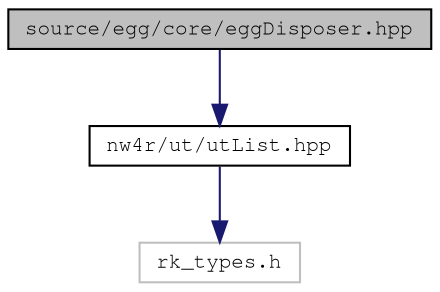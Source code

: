 digraph "source/egg/core/eggDisposer.hpp"
{
 // LATEX_PDF_SIZE
  edge [fontname="FreeMono",fontsize="10",labelfontname="FreeMono",labelfontsize="10"];
  node [fontname="FreeMono",fontsize="10",shape=record];
  Node1 [label="source/egg/core/eggDisposer.hpp",height=0.2,width=0.4,color="black", fillcolor="grey75", style="filled", fontcolor="black",tooltip="Base class for garbage-collected objects."];
  Node1 -> Node2 [color="midnightblue",fontsize="10",style="solid",fontname="FreeMono"];
  Node2 [label="nw4r/ut/utList.hpp",height=0.2,width=0.4,color="black", fillcolor="white", style="filled",URL="$ut_list_8hpp_source.html",tooltip=" "];
  Node2 -> Node3 [color="midnightblue",fontsize="10",style="solid",fontname="FreeMono"];
  Node3 [label="rk_types.h",height=0.2,width=0.4,color="grey75", fillcolor="white", style="filled",tooltip=" "];
}
